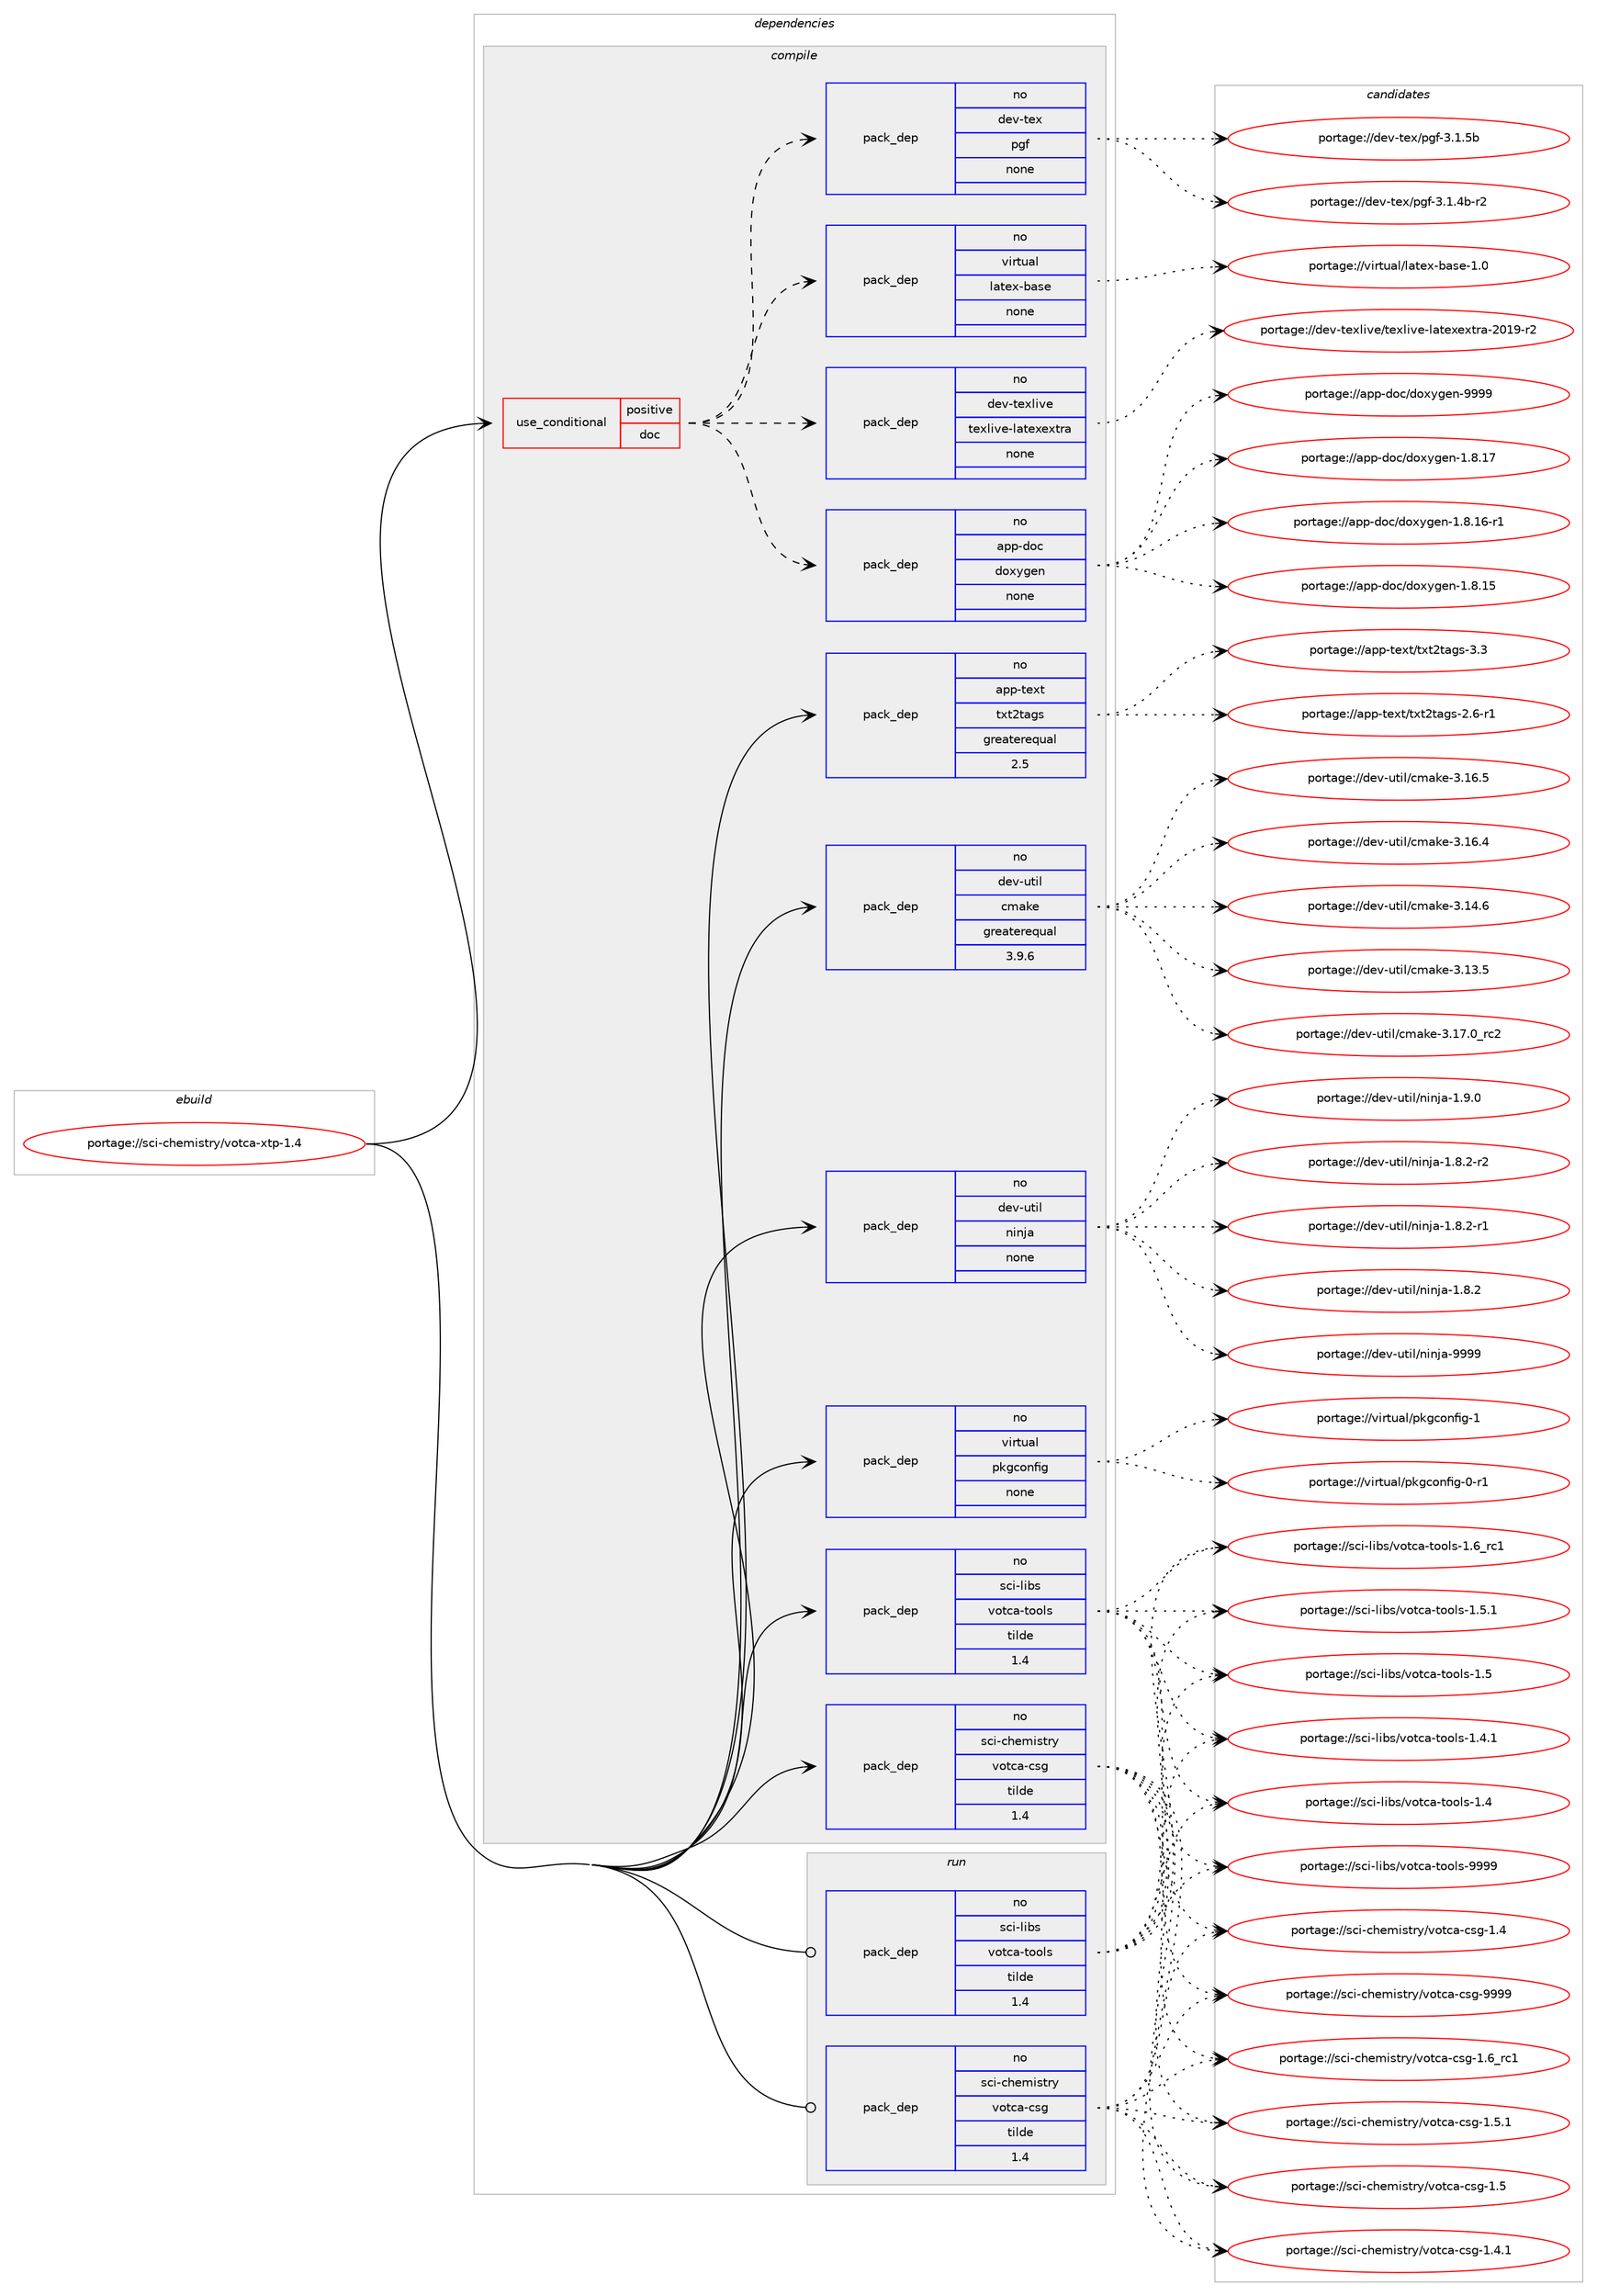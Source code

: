 digraph prolog {

# *************
# Graph options
# *************

newrank=true;
concentrate=true;
compound=true;
graph [rankdir=LR,fontname=Helvetica,fontsize=10,ranksep=1.5];#, ranksep=2.5, nodesep=0.2];
edge  [arrowhead=vee];
node  [fontname=Helvetica,fontsize=10];

# **********
# The ebuild
# **********

subgraph cluster_leftcol {
color=gray;
rank=same;
label=<<i>ebuild</i>>;
id [label="portage://sci-chemistry/votca-xtp-1.4", color=red, width=4, href="../sci-chemistry/votca-xtp-1.4.svg"];
}

# ****************
# The dependencies
# ****************

subgraph cluster_midcol {
color=gray;
label=<<i>dependencies</i>>;
subgraph cluster_compile {
fillcolor="#eeeeee";
style=filled;
label=<<i>compile</i>>;
subgraph cond7789 {
dependency43139 [label=<<TABLE BORDER="0" CELLBORDER="1" CELLSPACING="0" CELLPADDING="4"><TR><TD ROWSPAN="3" CELLPADDING="10">use_conditional</TD></TR><TR><TD>positive</TD></TR><TR><TD>doc</TD></TR></TABLE>>, shape=none, color=red];
subgraph pack34445 {
dependency43140 [label=<<TABLE BORDER="0" CELLBORDER="1" CELLSPACING="0" CELLPADDING="4" WIDTH="220"><TR><TD ROWSPAN="6" CELLPADDING="30">pack_dep</TD></TR><TR><TD WIDTH="110">no</TD></TR><TR><TD>app-doc</TD></TR><TR><TD>doxygen</TD></TR><TR><TD>none</TD></TR><TR><TD></TD></TR></TABLE>>, shape=none, color=blue];
}
dependency43139:e -> dependency43140:w [weight=20,style="dashed",arrowhead="vee"];
subgraph pack34446 {
dependency43141 [label=<<TABLE BORDER="0" CELLBORDER="1" CELLSPACING="0" CELLPADDING="4" WIDTH="220"><TR><TD ROWSPAN="6" CELLPADDING="30">pack_dep</TD></TR><TR><TD WIDTH="110">no</TD></TR><TR><TD>dev-texlive</TD></TR><TR><TD>texlive-latexextra</TD></TR><TR><TD>none</TD></TR><TR><TD></TD></TR></TABLE>>, shape=none, color=blue];
}
dependency43139:e -> dependency43141:w [weight=20,style="dashed",arrowhead="vee"];
subgraph pack34447 {
dependency43142 [label=<<TABLE BORDER="0" CELLBORDER="1" CELLSPACING="0" CELLPADDING="4" WIDTH="220"><TR><TD ROWSPAN="6" CELLPADDING="30">pack_dep</TD></TR><TR><TD WIDTH="110">no</TD></TR><TR><TD>virtual</TD></TR><TR><TD>latex-base</TD></TR><TR><TD>none</TD></TR><TR><TD></TD></TR></TABLE>>, shape=none, color=blue];
}
dependency43139:e -> dependency43142:w [weight=20,style="dashed",arrowhead="vee"];
subgraph pack34448 {
dependency43143 [label=<<TABLE BORDER="0" CELLBORDER="1" CELLSPACING="0" CELLPADDING="4" WIDTH="220"><TR><TD ROWSPAN="6" CELLPADDING="30">pack_dep</TD></TR><TR><TD WIDTH="110">no</TD></TR><TR><TD>dev-tex</TD></TR><TR><TD>pgf</TD></TR><TR><TD>none</TD></TR><TR><TD></TD></TR></TABLE>>, shape=none, color=blue];
}
dependency43139:e -> dependency43143:w [weight=20,style="dashed",arrowhead="vee"];
}
id:e -> dependency43139:w [weight=20,style="solid",arrowhead="vee"];
subgraph pack34449 {
dependency43144 [label=<<TABLE BORDER="0" CELLBORDER="1" CELLSPACING="0" CELLPADDING="4" WIDTH="220"><TR><TD ROWSPAN="6" CELLPADDING="30">pack_dep</TD></TR><TR><TD WIDTH="110">no</TD></TR><TR><TD>app-text</TD></TR><TR><TD>txt2tags</TD></TR><TR><TD>greaterequal</TD></TR><TR><TD>2.5</TD></TR></TABLE>>, shape=none, color=blue];
}
id:e -> dependency43144:w [weight=20,style="solid",arrowhead="vee"];
subgraph pack34450 {
dependency43145 [label=<<TABLE BORDER="0" CELLBORDER="1" CELLSPACING="0" CELLPADDING="4" WIDTH="220"><TR><TD ROWSPAN="6" CELLPADDING="30">pack_dep</TD></TR><TR><TD WIDTH="110">no</TD></TR><TR><TD>dev-util</TD></TR><TR><TD>cmake</TD></TR><TR><TD>greaterequal</TD></TR><TR><TD>3.9.6</TD></TR></TABLE>>, shape=none, color=blue];
}
id:e -> dependency43145:w [weight=20,style="solid",arrowhead="vee"];
subgraph pack34451 {
dependency43146 [label=<<TABLE BORDER="0" CELLBORDER="1" CELLSPACING="0" CELLPADDING="4" WIDTH="220"><TR><TD ROWSPAN="6" CELLPADDING="30">pack_dep</TD></TR><TR><TD WIDTH="110">no</TD></TR><TR><TD>dev-util</TD></TR><TR><TD>ninja</TD></TR><TR><TD>none</TD></TR><TR><TD></TD></TR></TABLE>>, shape=none, color=blue];
}
id:e -> dependency43146:w [weight=20,style="solid",arrowhead="vee"];
subgraph pack34452 {
dependency43147 [label=<<TABLE BORDER="0" CELLBORDER="1" CELLSPACING="0" CELLPADDING="4" WIDTH="220"><TR><TD ROWSPAN="6" CELLPADDING="30">pack_dep</TD></TR><TR><TD WIDTH="110">no</TD></TR><TR><TD>sci-chemistry</TD></TR><TR><TD>votca-csg</TD></TR><TR><TD>tilde</TD></TR><TR><TD>1.4</TD></TR></TABLE>>, shape=none, color=blue];
}
id:e -> dependency43147:w [weight=20,style="solid",arrowhead="vee"];
subgraph pack34453 {
dependency43148 [label=<<TABLE BORDER="0" CELLBORDER="1" CELLSPACING="0" CELLPADDING="4" WIDTH="220"><TR><TD ROWSPAN="6" CELLPADDING="30">pack_dep</TD></TR><TR><TD WIDTH="110">no</TD></TR><TR><TD>sci-libs</TD></TR><TR><TD>votca-tools</TD></TR><TR><TD>tilde</TD></TR><TR><TD>1.4</TD></TR></TABLE>>, shape=none, color=blue];
}
id:e -> dependency43148:w [weight=20,style="solid",arrowhead="vee"];
subgraph pack34454 {
dependency43149 [label=<<TABLE BORDER="0" CELLBORDER="1" CELLSPACING="0" CELLPADDING="4" WIDTH="220"><TR><TD ROWSPAN="6" CELLPADDING="30">pack_dep</TD></TR><TR><TD WIDTH="110">no</TD></TR><TR><TD>virtual</TD></TR><TR><TD>pkgconfig</TD></TR><TR><TD>none</TD></TR><TR><TD></TD></TR></TABLE>>, shape=none, color=blue];
}
id:e -> dependency43149:w [weight=20,style="solid",arrowhead="vee"];
}
subgraph cluster_compileandrun {
fillcolor="#eeeeee";
style=filled;
label=<<i>compile and run</i>>;
}
subgraph cluster_run {
fillcolor="#eeeeee";
style=filled;
label=<<i>run</i>>;
subgraph pack34455 {
dependency43150 [label=<<TABLE BORDER="0" CELLBORDER="1" CELLSPACING="0" CELLPADDING="4" WIDTH="220"><TR><TD ROWSPAN="6" CELLPADDING="30">pack_dep</TD></TR><TR><TD WIDTH="110">no</TD></TR><TR><TD>sci-chemistry</TD></TR><TR><TD>votca-csg</TD></TR><TR><TD>tilde</TD></TR><TR><TD>1.4</TD></TR></TABLE>>, shape=none, color=blue];
}
id:e -> dependency43150:w [weight=20,style="solid",arrowhead="odot"];
subgraph pack34456 {
dependency43151 [label=<<TABLE BORDER="0" CELLBORDER="1" CELLSPACING="0" CELLPADDING="4" WIDTH="220"><TR><TD ROWSPAN="6" CELLPADDING="30">pack_dep</TD></TR><TR><TD WIDTH="110">no</TD></TR><TR><TD>sci-libs</TD></TR><TR><TD>votca-tools</TD></TR><TR><TD>tilde</TD></TR><TR><TD>1.4</TD></TR></TABLE>>, shape=none, color=blue];
}
id:e -> dependency43151:w [weight=20,style="solid",arrowhead="odot"];
}
}

# **************
# The candidates
# **************

subgraph cluster_choices {
rank=same;
color=gray;
label=<<i>candidates</i>>;

subgraph choice34445 {
color=black;
nodesep=1;
choice971121124510011199471001111201211031011104557575757 [label="portage://app-doc/doxygen-9999", color=red, width=4,href="../app-doc/doxygen-9999.svg"];
choice9711211245100111994710011112012110310111045494656464955 [label="portage://app-doc/doxygen-1.8.17", color=red, width=4,href="../app-doc/doxygen-1.8.17.svg"];
choice97112112451001119947100111120121103101110454946564649544511449 [label="portage://app-doc/doxygen-1.8.16-r1", color=red, width=4,href="../app-doc/doxygen-1.8.16-r1.svg"];
choice9711211245100111994710011112012110310111045494656464953 [label="portage://app-doc/doxygen-1.8.15", color=red, width=4,href="../app-doc/doxygen-1.8.15.svg"];
dependency43140:e -> choice971121124510011199471001111201211031011104557575757:w [style=dotted,weight="100"];
dependency43140:e -> choice9711211245100111994710011112012110310111045494656464955:w [style=dotted,weight="100"];
dependency43140:e -> choice97112112451001119947100111120121103101110454946564649544511449:w [style=dotted,weight="100"];
dependency43140:e -> choice9711211245100111994710011112012110310111045494656464953:w [style=dotted,weight="100"];
}
subgraph choice34446 {
color=black;
nodesep=1;
choice100101118451161011201081051181014711610112010810511810145108971161011201011201161149745504849574511450 [label="portage://dev-texlive/texlive-latexextra-2019-r2", color=red, width=4,href="../dev-texlive/texlive-latexextra-2019-r2.svg"];
dependency43141:e -> choice100101118451161011201081051181014711610112010810511810145108971161011201011201161149745504849574511450:w [style=dotted,weight="100"];
}
subgraph choice34447 {
color=black;
nodesep=1;
choice11810511411611797108471089711610112045989711510145494648 [label="portage://virtual/latex-base-1.0", color=red, width=4,href="../virtual/latex-base-1.0.svg"];
dependency43142:e -> choice11810511411611797108471089711610112045989711510145494648:w [style=dotted,weight="100"];
}
subgraph choice34448 {
color=black;
nodesep=1;
choice100101118451161011204711210310245514649465398 [label="portage://dev-tex/pgf-3.1.5b", color=red, width=4,href="../dev-tex/pgf-3.1.5b.svg"];
choice1001011184511610112047112103102455146494652984511450 [label="portage://dev-tex/pgf-3.1.4b-r2", color=red, width=4,href="../dev-tex/pgf-3.1.4b-r2.svg"];
dependency43143:e -> choice100101118451161011204711210310245514649465398:w [style=dotted,weight="100"];
dependency43143:e -> choice1001011184511610112047112103102455146494652984511450:w [style=dotted,weight="100"];
}
subgraph choice34449 {
color=black;
nodesep=1;
choice971121124511610112011647116120116501169710311545514651 [label="portage://app-text/txt2tags-3.3", color=red, width=4,href="../app-text/txt2tags-3.3.svg"];
choice9711211245116101120116471161201165011697103115455046544511449 [label="portage://app-text/txt2tags-2.6-r1", color=red, width=4,href="../app-text/txt2tags-2.6-r1.svg"];
dependency43144:e -> choice971121124511610112011647116120116501169710311545514651:w [style=dotted,weight="100"];
dependency43144:e -> choice9711211245116101120116471161201165011697103115455046544511449:w [style=dotted,weight="100"];
}
subgraph choice34450 {
color=black;
nodesep=1;
choice1001011184511711610510847991099710710145514649554648951149950 [label="portage://dev-util/cmake-3.17.0_rc2", color=red, width=4,href="../dev-util/cmake-3.17.0_rc2.svg"];
choice1001011184511711610510847991099710710145514649544653 [label="portage://dev-util/cmake-3.16.5", color=red, width=4,href="../dev-util/cmake-3.16.5.svg"];
choice1001011184511711610510847991099710710145514649544652 [label="portage://dev-util/cmake-3.16.4", color=red, width=4,href="../dev-util/cmake-3.16.4.svg"];
choice1001011184511711610510847991099710710145514649524654 [label="portage://dev-util/cmake-3.14.6", color=red, width=4,href="../dev-util/cmake-3.14.6.svg"];
choice1001011184511711610510847991099710710145514649514653 [label="portage://dev-util/cmake-3.13.5", color=red, width=4,href="../dev-util/cmake-3.13.5.svg"];
dependency43145:e -> choice1001011184511711610510847991099710710145514649554648951149950:w [style=dotted,weight="100"];
dependency43145:e -> choice1001011184511711610510847991099710710145514649544653:w [style=dotted,weight="100"];
dependency43145:e -> choice1001011184511711610510847991099710710145514649544652:w [style=dotted,weight="100"];
dependency43145:e -> choice1001011184511711610510847991099710710145514649524654:w [style=dotted,weight="100"];
dependency43145:e -> choice1001011184511711610510847991099710710145514649514653:w [style=dotted,weight="100"];
}
subgraph choice34451 {
color=black;
nodesep=1;
choice1001011184511711610510847110105110106974557575757 [label="portage://dev-util/ninja-9999", color=red, width=4,href="../dev-util/ninja-9999.svg"];
choice100101118451171161051084711010511010697454946574648 [label="portage://dev-util/ninja-1.9.0", color=red, width=4,href="../dev-util/ninja-1.9.0.svg"];
choice1001011184511711610510847110105110106974549465646504511450 [label="portage://dev-util/ninja-1.8.2-r2", color=red, width=4,href="../dev-util/ninja-1.8.2-r2.svg"];
choice1001011184511711610510847110105110106974549465646504511449 [label="portage://dev-util/ninja-1.8.2-r1", color=red, width=4,href="../dev-util/ninja-1.8.2-r1.svg"];
choice100101118451171161051084711010511010697454946564650 [label="portage://dev-util/ninja-1.8.2", color=red, width=4,href="../dev-util/ninja-1.8.2.svg"];
dependency43146:e -> choice1001011184511711610510847110105110106974557575757:w [style=dotted,weight="100"];
dependency43146:e -> choice100101118451171161051084711010511010697454946574648:w [style=dotted,weight="100"];
dependency43146:e -> choice1001011184511711610510847110105110106974549465646504511450:w [style=dotted,weight="100"];
dependency43146:e -> choice1001011184511711610510847110105110106974549465646504511449:w [style=dotted,weight="100"];
dependency43146:e -> choice100101118451171161051084711010511010697454946564650:w [style=dotted,weight="100"];
}
subgraph choice34452 {
color=black;
nodesep=1;
choice11599105459910410110910511511611412147118111116999745991151034557575757 [label="portage://sci-chemistry/votca-csg-9999", color=red, width=4,href="../sci-chemistry/votca-csg-9999.svg"];
choice115991054599104101109105115116114121471181111169997459911510345494654951149949 [label="portage://sci-chemistry/votca-csg-1.6_rc1", color=red, width=4,href="../sci-chemistry/votca-csg-1.6_rc1.svg"];
choice1159910545991041011091051151161141214711811111699974599115103454946534649 [label="portage://sci-chemistry/votca-csg-1.5.1", color=red, width=4,href="../sci-chemistry/votca-csg-1.5.1.svg"];
choice115991054599104101109105115116114121471181111169997459911510345494653 [label="portage://sci-chemistry/votca-csg-1.5", color=red, width=4,href="../sci-chemistry/votca-csg-1.5.svg"];
choice1159910545991041011091051151161141214711811111699974599115103454946524649 [label="portage://sci-chemistry/votca-csg-1.4.1", color=red, width=4,href="../sci-chemistry/votca-csg-1.4.1.svg"];
choice115991054599104101109105115116114121471181111169997459911510345494652 [label="portage://sci-chemistry/votca-csg-1.4", color=red, width=4,href="../sci-chemistry/votca-csg-1.4.svg"];
dependency43147:e -> choice11599105459910410110910511511611412147118111116999745991151034557575757:w [style=dotted,weight="100"];
dependency43147:e -> choice115991054599104101109105115116114121471181111169997459911510345494654951149949:w [style=dotted,weight="100"];
dependency43147:e -> choice1159910545991041011091051151161141214711811111699974599115103454946534649:w [style=dotted,weight="100"];
dependency43147:e -> choice115991054599104101109105115116114121471181111169997459911510345494653:w [style=dotted,weight="100"];
dependency43147:e -> choice1159910545991041011091051151161141214711811111699974599115103454946524649:w [style=dotted,weight="100"];
dependency43147:e -> choice115991054599104101109105115116114121471181111169997459911510345494652:w [style=dotted,weight="100"];
}
subgraph choice34453 {
color=black;
nodesep=1;
choice115991054510810598115471181111169997451161111111081154557575757 [label="portage://sci-libs/votca-tools-9999", color=red, width=4,href="../sci-libs/votca-tools-9999.svg"];
choice1159910545108105981154711811111699974511611111110811545494654951149949 [label="portage://sci-libs/votca-tools-1.6_rc1", color=red, width=4,href="../sci-libs/votca-tools-1.6_rc1.svg"];
choice11599105451081059811547118111116999745116111111108115454946534649 [label="portage://sci-libs/votca-tools-1.5.1", color=red, width=4,href="../sci-libs/votca-tools-1.5.1.svg"];
choice1159910545108105981154711811111699974511611111110811545494653 [label="portage://sci-libs/votca-tools-1.5", color=red, width=4,href="../sci-libs/votca-tools-1.5.svg"];
choice11599105451081059811547118111116999745116111111108115454946524649 [label="portage://sci-libs/votca-tools-1.4.1", color=red, width=4,href="../sci-libs/votca-tools-1.4.1.svg"];
choice1159910545108105981154711811111699974511611111110811545494652 [label="portage://sci-libs/votca-tools-1.4", color=red, width=4,href="../sci-libs/votca-tools-1.4.svg"];
dependency43148:e -> choice115991054510810598115471181111169997451161111111081154557575757:w [style=dotted,weight="100"];
dependency43148:e -> choice1159910545108105981154711811111699974511611111110811545494654951149949:w [style=dotted,weight="100"];
dependency43148:e -> choice11599105451081059811547118111116999745116111111108115454946534649:w [style=dotted,weight="100"];
dependency43148:e -> choice1159910545108105981154711811111699974511611111110811545494653:w [style=dotted,weight="100"];
dependency43148:e -> choice11599105451081059811547118111116999745116111111108115454946524649:w [style=dotted,weight="100"];
dependency43148:e -> choice1159910545108105981154711811111699974511611111110811545494652:w [style=dotted,weight="100"];
}
subgraph choice34454 {
color=black;
nodesep=1;
choice1181051141161179710847112107103991111101021051034549 [label="portage://virtual/pkgconfig-1", color=red, width=4,href="../virtual/pkgconfig-1.svg"];
choice11810511411611797108471121071039911111010210510345484511449 [label="portage://virtual/pkgconfig-0-r1", color=red, width=4,href="../virtual/pkgconfig-0-r1.svg"];
dependency43149:e -> choice1181051141161179710847112107103991111101021051034549:w [style=dotted,weight="100"];
dependency43149:e -> choice11810511411611797108471121071039911111010210510345484511449:w [style=dotted,weight="100"];
}
subgraph choice34455 {
color=black;
nodesep=1;
choice11599105459910410110910511511611412147118111116999745991151034557575757 [label="portage://sci-chemistry/votca-csg-9999", color=red, width=4,href="../sci-chemistry/votca-csg-9999.svg"];
choice115991054599104101109105115116114121471181111169997459911510345494654951149949 [label="portage://sci-chemistry/votca-csg-1.6_rc1", color=red, width=4,href="../sci-chemistry/votca-csg-1.6_rc1.svg"];
choice1159910545991041011091051151161141214711811111699974599115103454946534649 [label="portage://sci-chemistry/votca-csg-1.5.1", color=red, width=4,href="../sci-chemistry/votca-csg-1.5.1.svg"];
choice115991054599104101109105115116114121471181111169997459911510345494653 [label="portage://sci-chemistry/votca-csg-1.5", color=red, width=4,href="../sci-chemistry/votca-csg-1.5.svg"];
choice1159910545991041011091051151161141214711811111699974599115103454946524649 [label="portage://sci-chemistry/votca-csg-1.4.1", color=red, width=4,href="../sci-chemistry/votca-csg-1.4.1.svg"];
choice115991054599104101109105115116114121471181111169997459911510345494652 [label="portage://sci-chemistry/votca-csg-1.4", color=red, width=4,href="../sci-chemistry/votca-csg-1.4.svg"];
dependency43150:e -> choice11599105459910410110910511511611412147118111116999745991151034557575757:w [style=dotted,weight="100"];
dependency43150:e -> choice115991054599104101109105115116114121471181111169997459911510345494654951149949:w [style=dotted,weight="100"];
dependency43150:e -> choice1159910545991041011091051151161141214711811111699974599115103454946534649:w [style=dotted,weight="100"];
dependency43150:e -> choice115991054599104101109105115116114121471181111169997459911510345494653:w [style=dotted,weight="100"];
dependency43150:e -> choice1159910545991041011091051151161141214711811111699974599115103454946524649:w [style=dotted,weight="100"];
dependency43150:e -> choice115991054599104101109105115116114121471181111169997459911510345494652:w [style=dotted,weight="100"];
}
subgraph choice34456 {
color=black;
nodesep=1;
choice115991054510810598115471181111169997451161111111081154557575757 [label="portage://sci-libs/votca-tools-9999", color=red, width=4,href="../sci-libs/votca-tools-9999.svg"];
choice1159910545108105981154711811111699974511611111110811545494654951149949 [label="portage://sci-libs/votca-tools-1.6_rc1", color=red, width=4,href="../sci-libs/votca-tools-1.6_rc1.svg"];
choice11599105451081059811547118111116999745116111111108115454946534649 [label="portage://sci-libs/votca-tools-1.5.1", color=red, width=4,href="../sci-libs/votca-tools-1.5.1.svg"];
choice1159910545108105981154711811111699974511611111110811545494653 [label="portage://sci-libs/votca-tools-1.5", color=red, width=4,href="../sci-libs/votca-tools-1.5.svg"];
choice11599105451081059811547118111116999745116111111108115454946524649 [label="portage://sci-libs/votca-tools-1.4.1", color=red, width=4,href="../sci-libs/votca-tools-1.4.1.svg"];
choice1159910545108105981154711811111699974511611111110811545494652 [label="portage://sci-libs/votca-tools-1.4", color=red, width=4,href="../sci-libs/votca-tools-1.4.svg"];
dependency43151:e -> choice115991054510810598115471181111169997451161111111081154557575757:w [style=dotted,weight="100"];
dependency43151:e -> choice1159910545108105981154711811111699974511611111110811545494654951149949:w [style=dotted,weight="100"];
dependency43151:e -> choice11599105451081059811547118111116999745116111111108115454946534649:w [style=dotted,weight="100"];
dependency43151:e -> choice1159910545108105981154711811111699974511611111110811545494653:w [style=dotted,weight="100"];
dependency43151:e -> choice11599105451081059811547118111116999745116111111108115454946524649:w [style=dotted,weight="100"];
dependency43151:e -> choice1159910545108105981154711811111699974511611111110811545494652:w [style=dotted,weight="100"];
}
}

}
